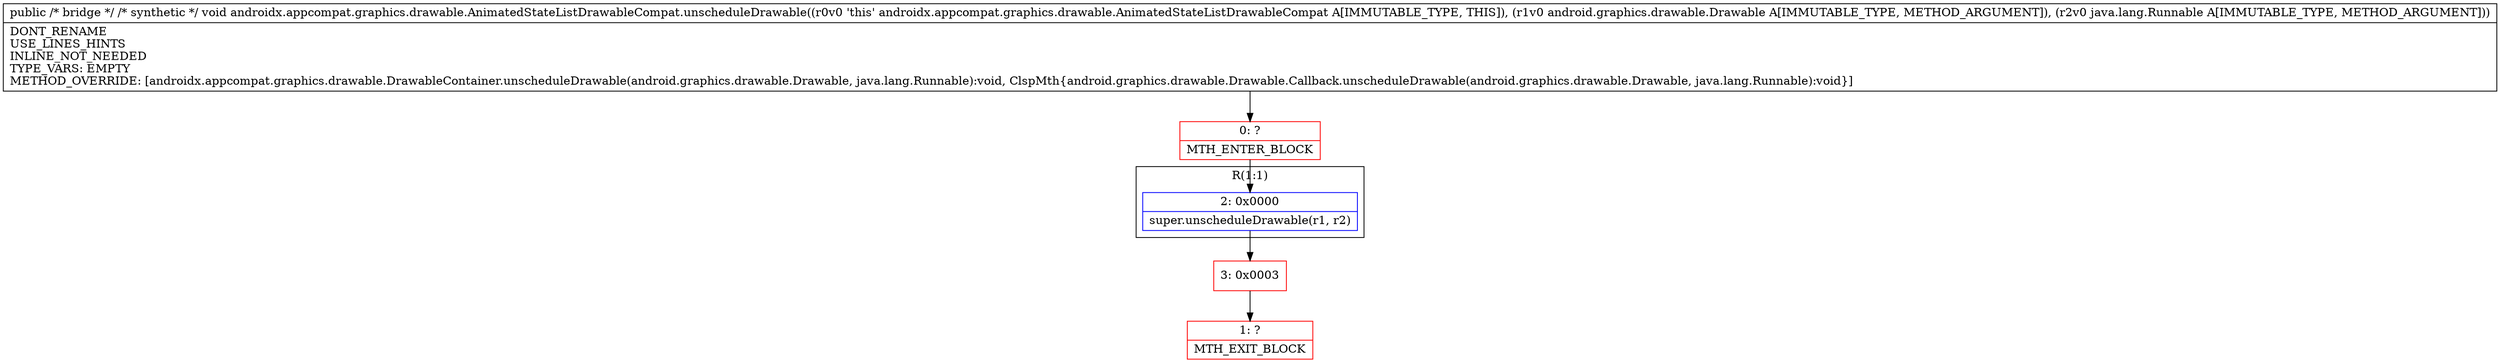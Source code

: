 digraph "CFG forandroidx.appcompat.graphics.drawable.AnimatedStateListDrawableCompat.unscheduleDrawable(Landroid\/graphics\/drawable\/Drawable;Ljava\/lang\/Runnable;)V" {
subgraph cluster_Region_671059807 {
label = "R(1:1)";
node [shape=record,color=blue];
Node_2 [shape=record,label="{2\:\ 0x0000|super.unscheduleDrawable(r1, r2)\l}"];
}
Node_0 [shape=record,color=red,label="{0\:\ ?|MTH_ENTER_BLOCK\l}"];
Node_3 [shape=record,color=red,label="{3\:\ 0x0003}"];
Node_1 [shape=record,color=red,label="{1\:\ ?|MTH_EXIT_BLOCK\l}"];
MethodNode[shape=record,label="{public \/* bridge *\/ \/* synthetic *\/ void androidx.appcompat.graphics.drawable.AnimatedStateListDrawableCompat.unscheduleDrawable((r0v0 'this' androidx.appcompat.graphics.drawable.AnimatedStateListDrawableCompat A[IMMUTABLE_TYPE, THIS]), (r1v0 android.graphics.drawable.Drawable A[IMMUTABLE_TYPE, METHOD_ARGUMENT]), (r2v0 java.lang.Runnable A[IMMUTABLE_TYPE, METHOD_ARGUMENT]))  | DONT_RENAME\lUSE_LINES_HINTS\lINLINE_NOT_NEEDED\lTYPE_VARS: EMPTY\lMETHOD_OVERRIDE: [androidx.appcompat.graphics.drawable.DrawableContainer.unscheduleDrawable(android.graphics.drawable.Drawable, java.lang.Runnable):void, ClspMth\{android.graphics.drawable.Drawable.Callback.unscheduleDrawable(android.graphics.drawable.Drawable, java.lang.Runnable):void\}]\l}"];
MethodNode -> Node_0;Node_2 -> Node_3;
Node_0 -> Node_2;
Node_3 -> Node_1;
}

